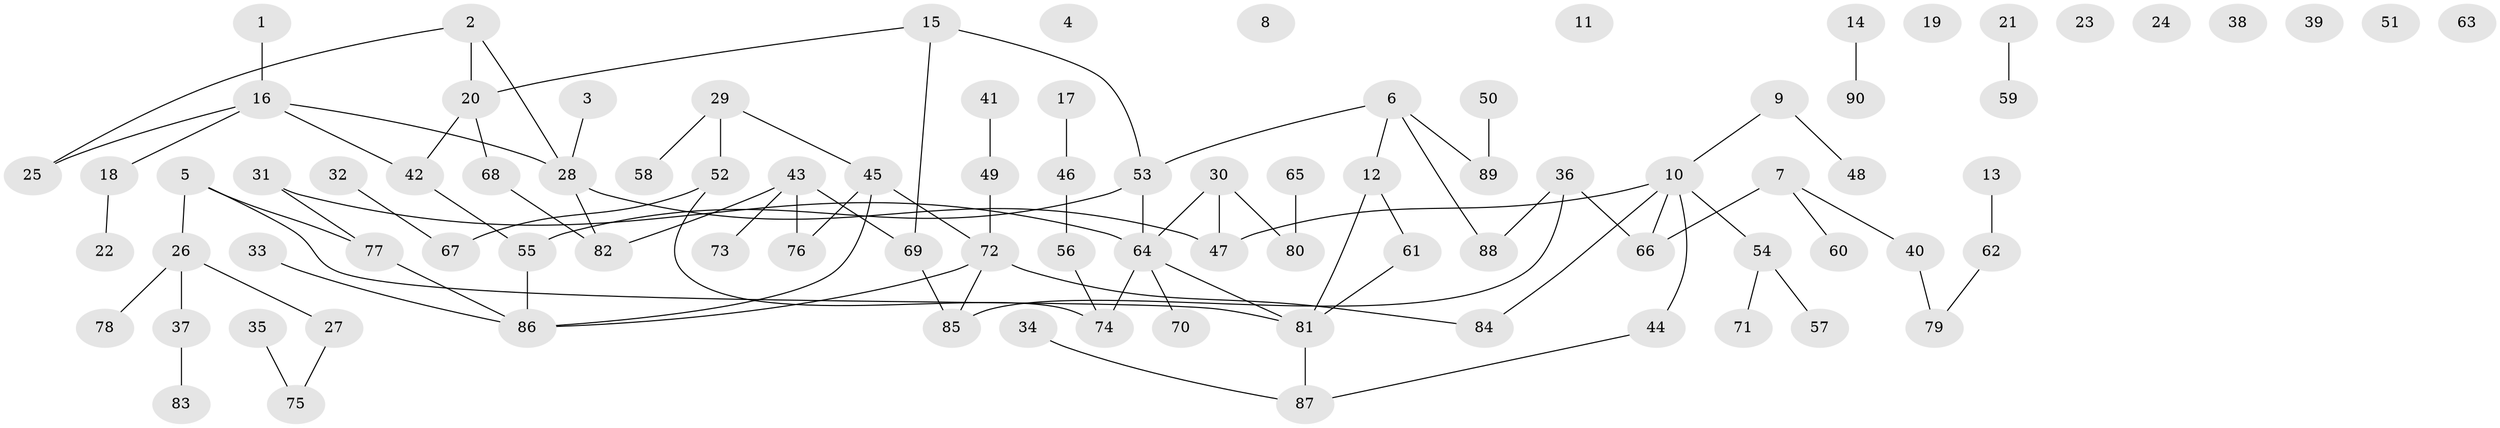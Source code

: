 // Generated by graph-tools (version 1.1) at 2025/49/03/09/25 03:49:04]
// undirected, 90 vertices, 95 edges
graph export_dot {
graph [start="1"]
  node [color=gray90,style=filled];
  1;
  2;
  3;
  4;
  5;
  6;
  7;
  8;
  9;
  10;
  11;
  12;
  13;
  14;
  15;
  16;
  17;
  18;
  19;
  20;
  21;
  22;
  23;
  24;
  25;
  26;
  27;
  28;
  29;
  30;
  31;
  32;
  33;
  34;
  35;
  36;
  37;
  38;
  39;
  40;
  41;
  42;
  43;
  44;
  45;
  46;
  47;
  48;
  49;
  50;
  51;
  52;
  53;
  54;
  55;
  56;
  57;
  58;
  59;
  60;
  61;
  62;
  63;
  64;
  65;
  66;
  67;
  68;
  69;
  70;
  71;
  72;
  73;
  74;
  75;
  76;
  77;
  78;
  79;
  80;
  81;
  82;
  83;
  84;
  85;
  86;
  87;
  88;
  89;
  90;
  1 -- 16;
  2 -- 20;
  2 -- 25;
  2 -- 28;
  3 -- 28;
  5 -- 26;
  5 -- 77;
  5 -- 81;
  6 -- 12;
  6 -- 53;
  6 -- 88;
  6 -- 89;
  7 -- 40;
  7 -- 60;
  7 -- 66;
  9 -- 10;
  9 -- 48;
  10 -- 44;
  10 -- 47;
  10 -- 54;
  10 -- 66;
  10 -- 84;
  12 -- 61;
  12 -- 81;
  13 -- 62;
  14 -- 90;
  15 -- 20;
  15 -- 53;
  15 -- 69;
  16 -- 18;
  16 -- 25;
  16 -- 28;
  16 -- 42;
  17 -- 46;
  18 -- 22;
  20 -- 42;
  20 -- 68;
  21 -- 59;
  26 -- 27;
  26 -- 37;
  26 -- 78;
  27 -- 75;
  28 -- 47;
  28 -- 82;
  29 -- 45;
  29 -- 52;
  29 -- 58;
  30 -- 47;
  30 -- 64;
  30 -- 80;
  31 -- 64;
  31 -- 77;
  32 -- 67;
  33 -- 86;
  34 -- 87;
  35 -- 75;
  36 -- 66;
  36 -- 85;
  36 -- 88;
  37 -- 83;
  40 -- 79;
  41 -- 49;
  42 -- 55;
  43 -- 69;
  43 -- 73;
  43 -- 76;
  43 -- 82;
  44 -- 87;
  45 -- 72;
  45 -- 76;
  45 -- 86;
  46 -- 56;
  49 -- 72;
  50 -- 89;
  52 -- 67;
  52 -- 74;
  53 -- 55;
  53 -- 64;
  54 -- 57;
  54 -- 71;
  55 -- 86;
  56 -- 74;
  61 -- 81;
  62 -- 79;
  64 -- 70;
  64 -- 74;
  64 -- 81;
  65 -- 80;
  68 -- 82;
  69 -- 85;
  72 -- 84;
  72 -- 85;
  72 -- 86;
  77 -- 86;
  81 -- 87;
}
